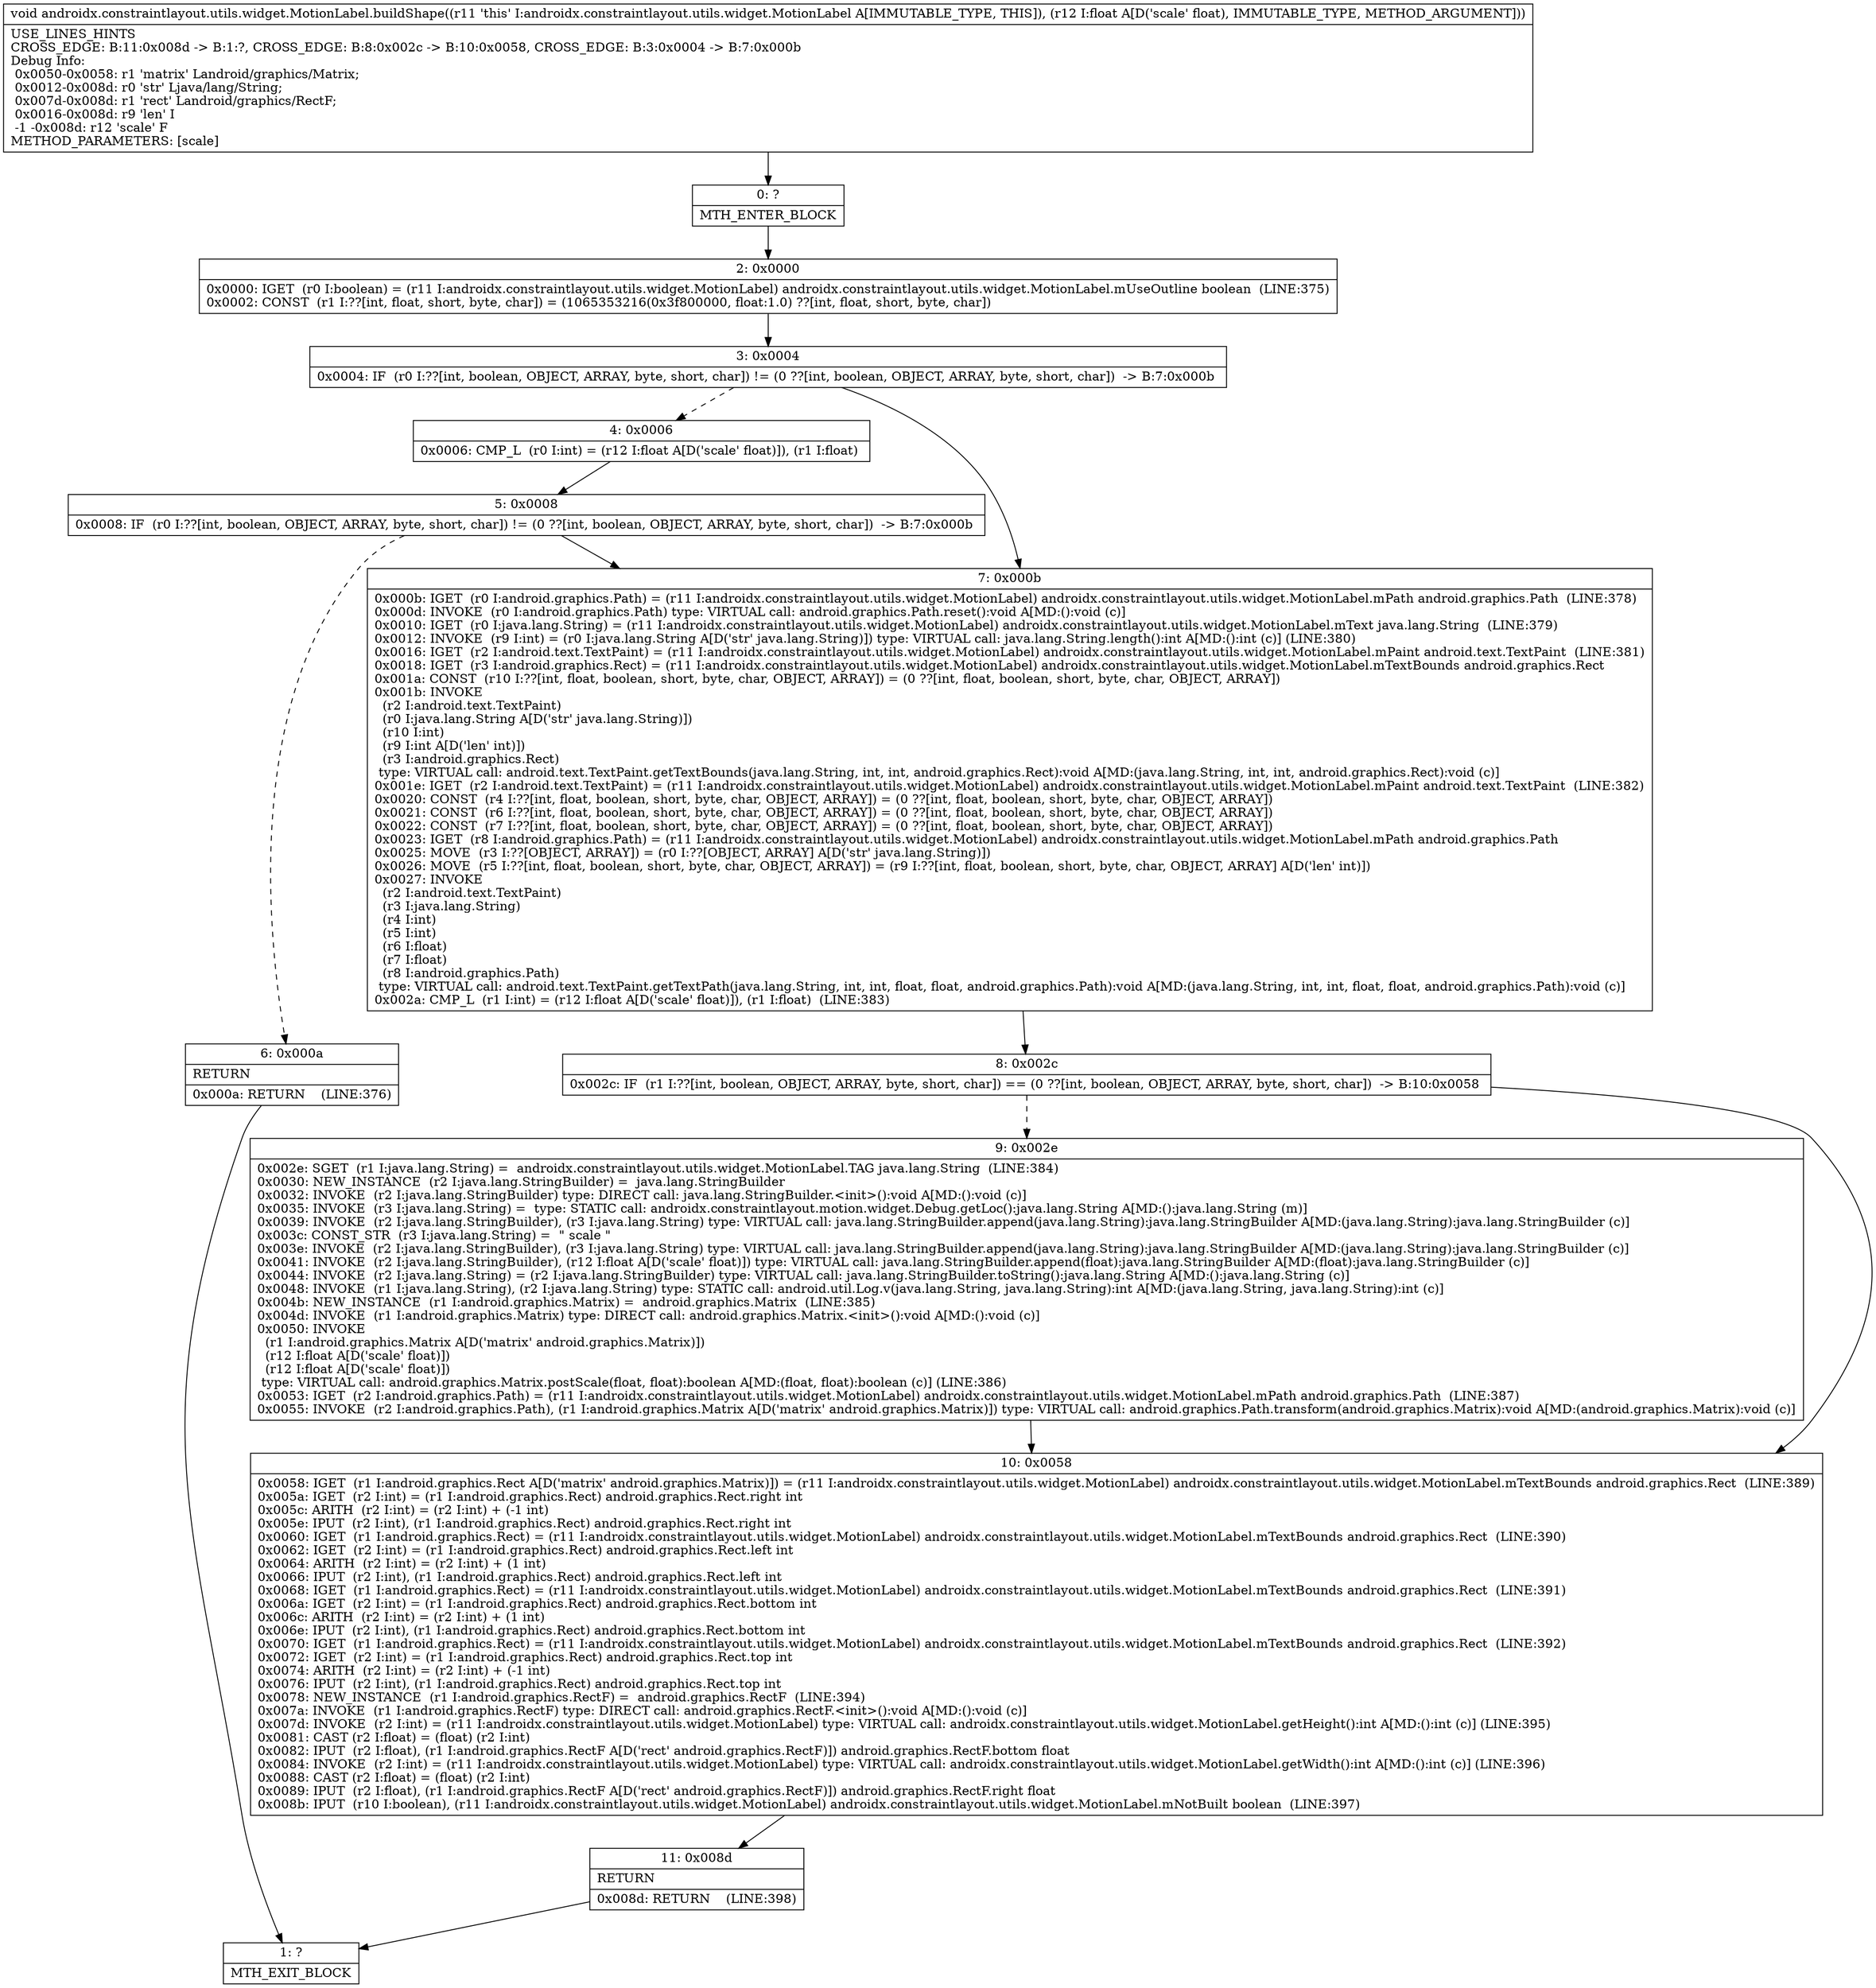 digraph "CFG forandroidx.constraintlayout.utils.widget.MotionLabel.buildShape(F)V" {
Node_0 [shape=record,label="{0\:\ ?|MTH_ENTER_BLOCK\l}"];
Node_2 [shape=record,label="{2\:\ 0x0000|0x0000: IGET  (r0 I:boolean) = (r11 I:androidx.constraintlayout.utils.widget.MotionLabel) androidx.constraintlayout.utils.widget.MotionLabel.mUseOutline boolean  (LINE:375)\l0x0002: CONST  (r1 I:??[int, float, short, byte, char]) = (1065353216(0x3f800000, float:1.0) ??[int, float, short, byte, char]) \l}"];
Node_3 [shape=record,label="{3\:\ 0x0004|0x0004: IF  (r0 I:??[int, boolean, OBJECT, ARRAY, byte, short, char]) != (0 ??[int, boolean, OBJECT, ARRAY, byte, short, char])  \-\> B:7:0x000b \l}"];
Node_4 [shape=record,label="{4\:\ 0x0006|0x0006: CMP_L  (r0 I:int) = (r12 I:float A[D('scale' float)]), (r1 I:float) \l}"];
Node_5 [shape=record,label="{5\:\ 0x0008|0x0008: IF  (r0 I:??[int, boolean, OBJECT, ARRAY, byte, short, char]) != (0 ??[int, boolean, OBJECT, ARRAY, byte, short, char])  \-\> B:7:0x000b \l}"];
Node_6 [shape=record,label="{6\:\ 0x000a|RETURN\l|0x000a: RETURN    (LINE:376)\l}"];
Node_1 [shape=record,label="{1\:\ ?|MTH_EXIT_BLOCK\l}"];
Node_7 [shape=record,label="{7\:\ 0x000b|0x000b: IGET  (r0 I:android.graphics.Path) = (r11 I:androidx.constraintlayout.utils.widget.MotionLabel) androidx.constraintlayout.utils.widget.MotionLabel.mPath android.graphics.Path  (LINE:378)\l0x000d: INVOKE  (r0 I:android.graphics.Path) type: VIRTUAL call: android.graphics.Path.reset():void A[MD:():void (c)]\l0x0010: IGET  (r0 I:java.lang.String) = (r11 I:androidx.constraintlayout.utils.widget.MotionLabel) androidx.constraintlayout.utils.widget.MotionLabel.mText java.lang.String  (LINE:379)\l0x0012: INVOKE  (r9 I:int) = (r0 I:java.lang.String A[D('str' java.lang.String)]) type: VIRTUAL call: java.lang.String.length():int A[MD:():int (c)] (LINE:380)\l0x0016: IGET  (r2 I:android.text.TextPaint) = (r11 I:androidx.constraintlayout.utils.widget.MotionLabel) androidx.constraintlayout.utils.widget.MotionLabel.mPaint android.text.TextPaint  (LINE:381)\l0x0018: IGET  (r3 I:android.graphics.Rect) = (r11 I:androidx.constraintlayout.utils.widget.MotionLabel) androidx.constraintlayout.utils.widget.MotionLabel.mTextBounds android.graphics.Rect \l0x001a: CONST  (r10 I:??[int, float, boolean, short, byte, char, OBJECT, ARRAY]) = (0 ??[int, float, boolean, short, byte, char, OBJECT, ARRAY]) \l0x001b: INVOKE  \l  (r2 I:android.text.TextPaint)\l  (r0 I:java.lang.String A[D('str' java.lang.String)])\l  (r10 I:int)\l  (r9 I:int A[D('len' int)])\l  (r3 I:android.graphics.Rect)\l type: VIRTUAL call: android.text.TextPaint.getTextBounds(java.lang.String, int, int, android.graphics.Rect):void A[MD:(java.lang.String, int, int, android.graphics.Rect):void (c)]\l0x001e: IGET  (r2 I:android.text.TextPaint) = (r11 I:androidx.constraintlayout.utils.widget.MotionLabel) androidx.constraintlayout.utils.widget.MotionLabel.mPaint android.text.TextPaint  (LINE:382)\l0x0020: CONST  (r4 I:??[int, float, boolean, short, byte, char, OBJECT, ARRAY]) = (0 ??[int, float, boolean, short, byte, char, OBJECT, ARRAY]) \l0x0021: CONST  (r6 I:??[int, float, boolean, short, byte, char, OBJECT, ARRAY]) = (0 ??[int, float, boolean, short, byte, char, OBJECT, ARRAY]) \l0x0022: CONST  (r7 I:??[int, float, boolean, short, byte, char, OBJECT, ARRAY]) = (0 ??[int, float, boolean, short, byte, char, OBJECT, ARRAY]) \l0x0023: IGET  (r8 I:android.graphics.Path) = (r11 I:androidx.constraintlayout.utils.widget.MotionLabel) androidx.constraintlayout.utils.widget.MotionLabel.mPath android.graphics.Path \l0x0025: MOVE  (r3 I:??[OBJECT, ARRAY]) = (r0 I:??[OBJECT, ARRAY] A[D('str' java.lang.String)]) \l0x0026: MOVE  (r5 I:??[int, float, boolean, short, byte, char, OBJECT, ARRAY]) = (r9 I:??[int, float, boolean, short, byte, char, OBJECT, ARRAY] A[D('len' int)]) \l0x0027: INVOKE  \l  (r2 I:android.text.TextPaint)\l  (r3 I:java.lang.String)\l  (r4 I:int)\l  (r5 I:int)\l  (r6 I:float)\l  (r7 I:float)\l  (r8 I:android.graphics.Path)\l type: VIRTUAL call: android.text.TextPaint.getTextPath(java.lang.String, int, int, float, float, android.graphics.Path):void A[MD:(java.lang.String, int, int, float, float, android.graphics.Path):void (c)]\l0x002a: CMP_L  (r1 I:int) = (r12 I:float A[D('scale' float)]), (r1 I:float)  (LINE:383)\l}"];
Node_8 [shape=record,label="{8\:\ 0x002c|0x002c: IF  (r1 I:??[int, boolean, OBJECT, ARRAY, byte, short, char]) == (0 ??[int, boolean, OBJECT, ARRAY, byte, short, char])  \-\> B:10:0x0058 \l}"];
Node_9 [shape=record,label="{9\:\ 0x002e|0x002e: SGET  (r1 I:java.lang.String) =  androidx.constraintlayout.utils.widget.MotionLabel.TAG java.lang.String  (LINE:384)\l0x0030: NEW_INSTANCE  (r2 I:java.lang.StringBuilder) =  java.lang.StringBuilder \l0x0032: INVOKE  (r2 I:java.lang.StringBuilder) type: DIRECT call: java.lang.StringBuilder.\<init\>():void A[MD:():void (c)]\l0x0035: INVOKE  (r3 I:java.lang.String) =  type: STATIC call: androidx.constraintlayout.motion.widget.Debug.getLoc():java.lang.String A[MD:():java.lang.String (m)]\l0x0039: INVOKE  (r2 I:java.lang.StringBuilder), (r3 I:java.lang.String) type: VIRTUAL call: java.lang.StringBuilder.append(java.lang.String):java.lang.StringBuilder A[MD:(java.lang.String):java.lang.StringBuilder (c)]\l0x003c: CONST_STR  (r3 I:java.lang.String) =  \" scale \" \l0x003e: INVOKE  (r2 I:java.lang.StringBuilder), (r3 I:java.lang.String) type: VIRTUAL call: java.lang.StringBuilder.append(java.lang.String):java.lang.StringBuilder A[MD:(java.lang.String):java.lang.StringBuilder (c)]\l0x0041: INVOKE  (r2 I:java.lang.StringBuilder), (r12 I:float A[D('scale' float)]) type: VIRTUAL call: java.lang.StringBuilder.append(float):java.lang.StringBuilder A[MD:(float):java.lang.StringBuilder (c)]\l0x0044: INVOKE  (r2 I:java.lang.String) = (r2 I:java.lang.StringBuilder) type: VIRTUAL call: java.lang.StringBuilder.toString():java.lang.String A[MD:():java.lang.String (c)]\l0x0048: INVOKE  (r1 I:java.lang.String), (r2 I:java.lang.String) type: STATIC call: android.util.Log.v(java.lang.String, java.lang.String):int A[MD:(java.lang.String, java.lang.String):int (c)]\l0x004b: NEW_INSTANCE  (r1 I:android.graphics.Matrix) =  android.graphics.Matrix  (LINE:385)\l0x004d: INVOKE  (r1 I:android.graphics.Matrix) type: DIRECT call: android.graphics.Matrix.\<init\>():void A[MD:():void (c)]\l0x0050: INVOKE  \l  (r1 I:android.graphics.Matrix A[D('matrix' android.graphics.Matrix)])\l  (r12 I:float A[D('scale' float)])\l  (r12 I:float A[D('scale' float)])\l type: VIRTUAL call: android.graphics.Matrix.postScale(float, float):boolean A[MD:(float, float):boolean (c)] (LINE:386)\l0x0053: IGET  (r2 I:android.graphics.Path) = (r11 I:androidx.constraintlayout.utils.widget.MotionLabel) androidx.constraintlayout.utils.widget.MotionLabel.mPath android.graphics.Path  (LINE:387)\l0x0055: INVOKE  (r2 I:android.graphics.Path), (r1 I:android.graphics.Matrix A[D('matrix' android.graphics.Matrix)]) type: VIRTUAL call: android.graphics.Path.transform(android.graphics.Matrix):void A[MD:(android.graphics.Matrix):void (c)]\l}"];
Node_10 [shape=record,label="{10\:\ 0x0058|0x0058: IGET  (r1 I:android.graphics.Rect A[D('matrix' android.graphics.Matrix)]) = (r11 I:androidx.constraintlayout.utils.widget.MotionLabel) androidx.constraintlayout.utils.widget.MotionLabel.mTextBounds android.graphics.Rect  (LINE:389)\l0x005a: IGET  (r2 I:int) = (r1 I:android.graphics.Rect) android.graphics.Rect.right int \l0x005c: ARITH  (r2 I:int) = (r2 I:int) + (\-1 int) \l0x005e: IPUT  (r2 I:int), (r1 I:android.graphics.Rect) android.graphics.Rect.right int \l0x0060: IGET  (r1 I:android.graphics.Rect) = (r11 I:androidx.constraintlayout.utils.widget.MotionLabel) androidx.constraintlayout.utils.widget.MotionLabel.mTextBounds android.graphics.Rect  (LINE:390)\l0x0062: IGET  (r2 I:int) = (r1 I:android.graphics.Rect) android.graphics.Rect.left int \l0x0064: ARITH  (r2 I:int) = (r2 I:int) + (1 int) \l0x0066: IPUT  (r2 I:int), (r1 I:android.graphics.Rect) android.graphics.Rect.left int \l0x0068: IGET  (r1 I:android.graphics.Rect) = (r11 I:androidx.constraintlayout.utils.widget.MotionLabel) androidx.constraintlayout.utils.widget.MotionLabel.mTextBounds android.graphics.Rect  (LINE:391)\l0x006a: IGET  (r2 I:int) = (r1 I:android.graphics.Rect) android.graphics.Rect.bottom int \l0x006c: ARITH  (r2 I:int) = (r2 I:int) + (1 int) \l0x006e: IPUT  (r2 I:int), (r1 I:android.graphics.Rect) android.graphics.Rect.bottom int \l0x0070: IGET  (r1 I:android.graphics.Rect) = (r11 I:androidx.constraintlayout.utils.widget.MotionLabel) androidx.constraintlayout.utils.widget.MotionLabel.mTextBounds android.graphics.Rect  (LINE:392)\l0x0072: IGET  (r2 I:int) = (r1 I:android.graphics.Rect) android.graphics.Rect.top int \l0x0074: ARITH  (r2 I:int) = (r2 I:int) + (\-1 int) \l0x0076: IPUT  (r2 I:int), (r1 I:android.graphics.Rect) android.graphics.Rect.top int \l0x0078: NEW_INSTANCE  (r1 I:android.graphics.RectF) =  android.graphics.RectF  (LINE:394)\l0x007a: INVOKE  (r1 I:android.graphics.RectF) type: DIRECT call: android.graphics.RectF.\<init\>():void A[MD:():void (c)]\l0x007d: INVOKE  (r2 I:int) = (r11 I:androidx.constraintlayout.utils.widget.MotionLabel) type: VIRTUAL call: androidx.constraintlayout.utils.widget.MotionLabel.getHeight():int A[MD:():int (c)] (LINE:395)\l0x0081: CAST (r2 I:float) = (float) (r2 I:int) \l0x0082: IPUT  (r2 I:float), (r1 I:android.graphics.RectF A[D('rect' android.graphics.RectF)]) android.graphics.RectF.bottom float \l0x0084: INVOKE  (r2 I:int) = (r11 I:androidx.constraintlayout.utils.widget.MotionLabel) type: VIRTUAL call: androidx.constraintlayout.utils.widget.MotionLabel.getWidth():int A[MD:():int (c)] (LINE:396)\l0x0088: CAST (r2 I:float) = (float) (r2 I:int) \l0x0089: IPUT  (r2 I:float), (r1 I:android.graphics.RectF A[D('rect' android.graphics.RectF)]) android.graphics.RectF.right float \l0x008b: IPUT  (r10 I:boolean), (r11 I:androidx.constraintlayout.utils.widget.MotionLabel) androidx.constraintlayout.utils.widget.MotionLabel.mNotBuilt boolean  (LINE:397)\l}"];
Node_11 [shape=record,label="{11\:\ 0x008d|RETURN\l|0x008d: RETURN    (LINE:398)\l}"];
MethodNode[shape=record,label="{void androidx.constraintlayout.utils.widget.MotionLabel.buildShape((r11 'this' I:androidx.constraintlayout.utils.widget.MotionLabel A[IMMUTABLE_TYPE, THIS]), (r12 I:float A[D('scale' float), IMMUTABLE_TYPE, METHOD_ARGUMENT]))  | USE_LINES_HINTS\lCROSS_EDGE: B:11:0x008d \-\> B:1:?, CROSS_EDGE: B:8:0x002c \-\> B:10:0x0058, CROSS_EDGE: B:3:0x0004 \-\> B:7:0x000b\lDebug Info:\l  0x0050\-0x0058: r1 'matrix' Landroid\/graphics\/Matrix;\l  0x0012\-0x008d: r0 'str' Ljava\/lang\/String;\l  0x007d\-0x008d: r1 'rect' Landroid\/graphics\/RectF;\l  0x0016\-0x008d: r9 'len' I\l  \-1 \-0x008d: r12 'scale' F\lMETHOD_PARAMETERS: [scale]\l}"];
MethodNode -> Node_0;Node_0 -> Node_2;
Node_2 -> Node_3;
Node_3 -> Node_4[style=dashed];
Node_3 -> Node_7;
Node_4 -> Node_5;
Node_5 -> Node_6[style=dashed];
Node_5 -> Node_7;
Node_6 -> Node_1;
Node_7 -> Node_8;
Node_8 -> Node_9[style=dashed];
Node_8 -> Node_10;
Node_9 -> Node_10;
Node_10 -> Node_11;
Node_11 -> Node_1;
}

